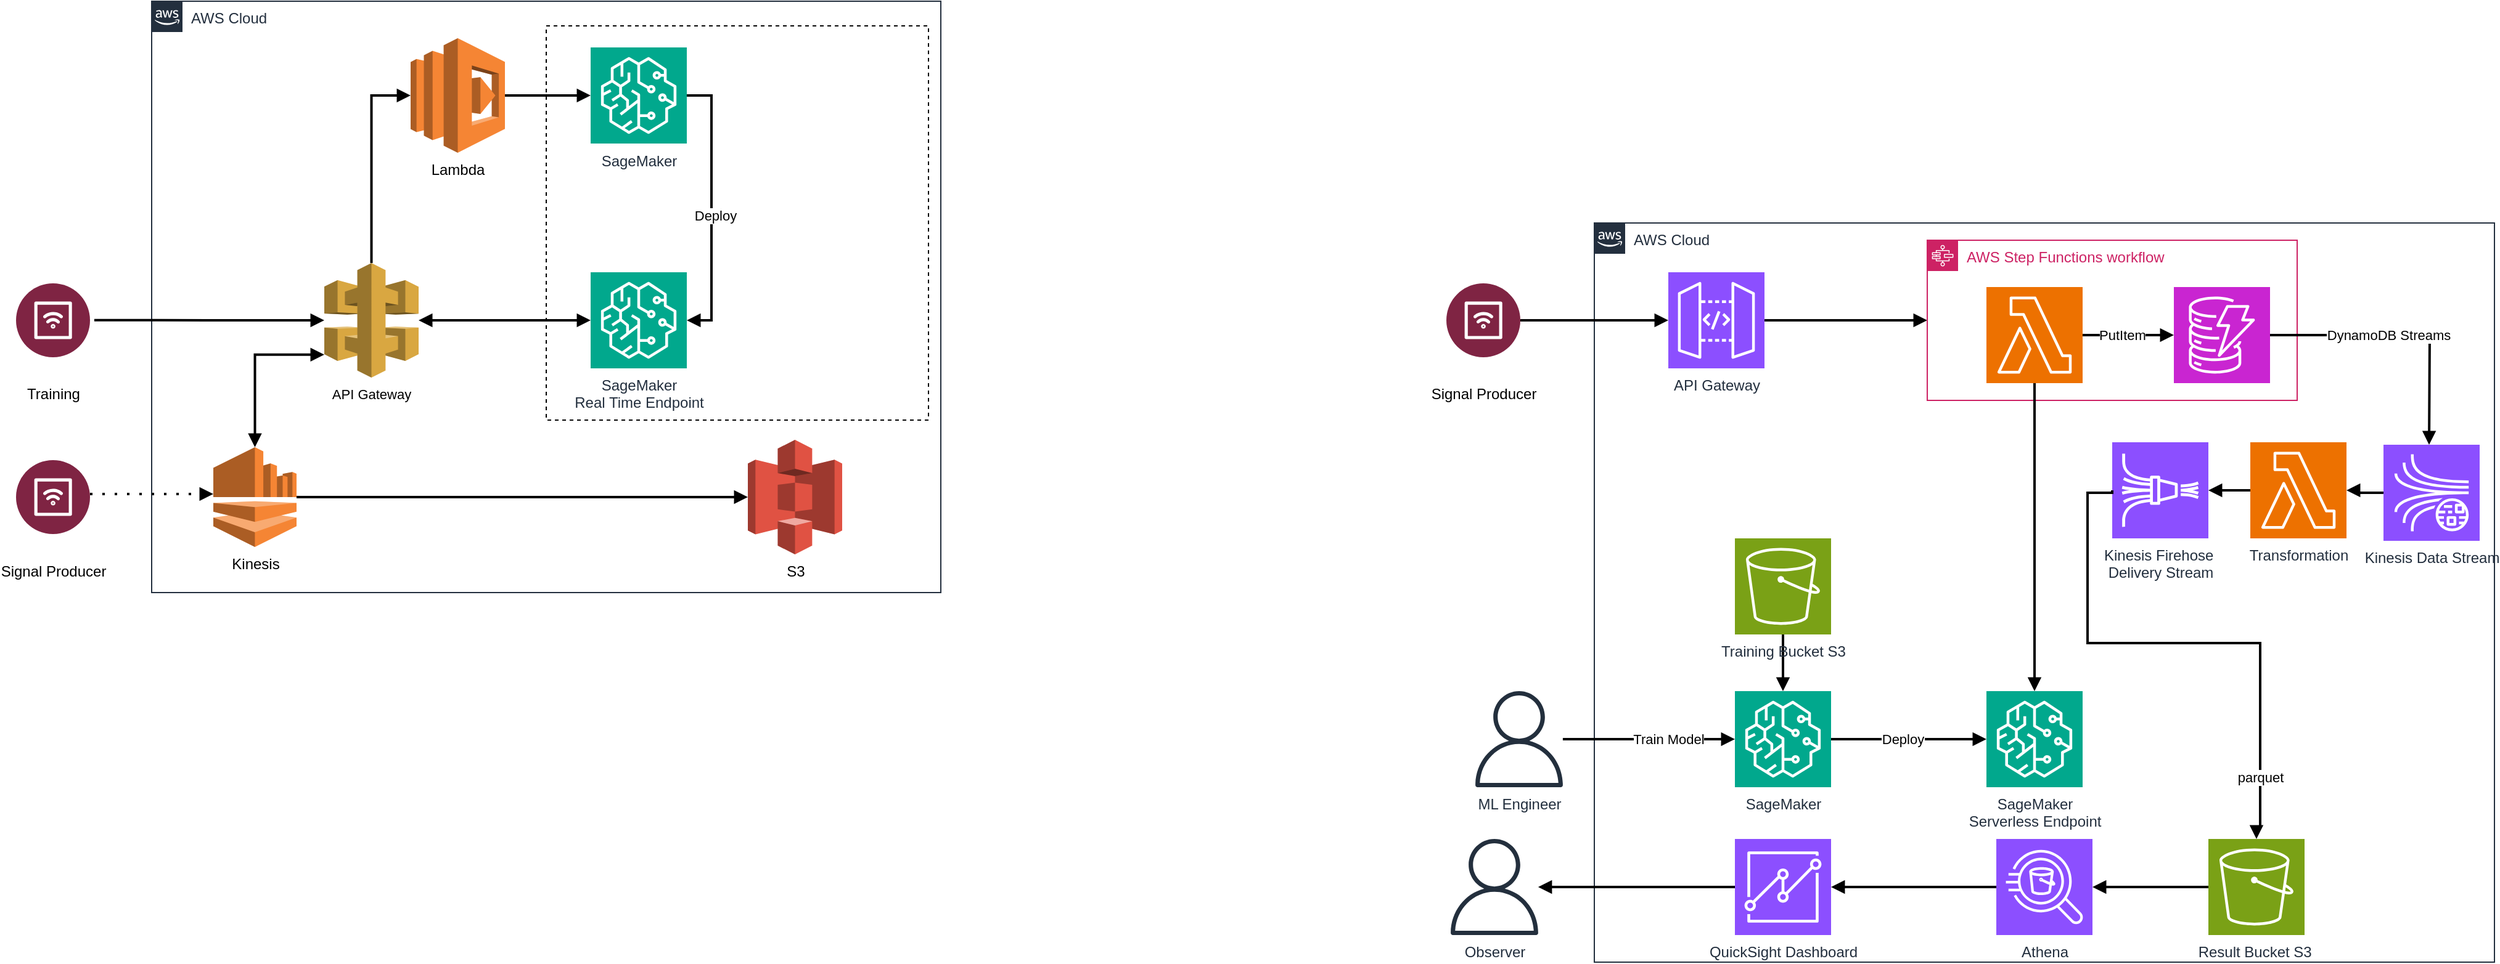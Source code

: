 <mxfile version="22.0.3" type="device">
  <diagram id="Ht1M8jgEwFfnCIfOTk4-" name="Page-1">
    <mxGraphModel dx="1013" dy="695" grid="1" gridSize="10" guides="1" tooltips="1" connect="1" arrows="1" fold="1" page="1" pageScale="1" pageWidth="1169" pageHeight="827" math="0" shadow="0">
      <root>
        <mxCell id="0" />
        <mxCell id="1" parent="0" />
        <mxCell id="UEzPUAAOIrF-is8g5C7q-74" value="AWS Cloud" style="points=[[0,0],[0.25,0],[0.5,0],[0.75,0],[1,0],[1,0.25],[1,0.5],[1,0.75],[1,1],[0.75,1],[0.5,1],[0.25,1],[0,1],[0,0.75],[0,0.5],[0,0.25]];outlineConnect=0;gradientColor=none;html=1;whiteSpace=wrap;fontSize=12;fontStyle=0;shape=mxgraph.aws4.group;grIcon=mxgraph.aws4.group_aws_cloud_alt;strokeColor=#232F3E;fillColor=none;verticalAlign=top;align=left;spacingLeft=30;fontColor=#232F3E;dashed=0;labelBackgroundColor=#ffffff;container=1;pointerEvents=0;collapsible=0;recursiveResize=0;" parent="1" vertex="1">
          <mxGeometry x="190" y="90" width="640" height="480" as="geometry" />
        </mxCell>
        <mxCell id="sdVpKTbnhcrPjPtbxwVv-2" value="S3" style="outlineConnect=0;dashed=0;verticalLabelPosition=bottom;verticalAlign=top;align=center;html=1;shape=mxgraph.aws3.s3;fillColor=#E05243;gradientColor=none;" parent="UEzPUAAOIrF-is8g5C7q-74" vertex="1">
          <mxGeometry x="483.5" y="356" width="76.5" height="93" as="geometry" />
        </mxCell>
        <mxCell id="sdVpKTbnhcrPjPtbxwVv-25" style="edgeStyle=orthogonalEdgeStyle;shape=connector;rounded=0;orthogonalLoop=1;jettySize=auto;html=1;labelBackgroundColor=default;strokeColor=default;strokeWidth=2;align=center;verticalAlign=middle;fontFamily=Helvetica;fontSize=11;fontColor=default;endArrow=block;endFill=1;" parent="UEzPUAAOIrF-is8g5C7q-74" source="sdVpKTbnhcrPjPtbxwVv-3" target="sdVpKTbnhcrPjPtbxwVv-20" edge="1">
          <mxGeometry relative="1" as="geometry" />
        </mxCell>
        <mxCell id="sdVpKTbnhcrPjPtbxwVv-3" value="Lambda" style="outlineConnect=0;dashed=0;verticalLabelPosition=bottom;verticalAlign=top;align=center;html=1;shape=mxgraph.aws3.lambda;fillColor=#F58534;gradientColor=none;" parent="UEzPUAAOIrF-is8g5C7q-74" vertex="1">
          <mxGeometry x="210" y="30" width="76.5" height="93" as="geometry" />
        </mxCell>
        <mxCell id="sdVpKTbnhcrPjPtbxwVv-4" value="Kinesis" style="outlineConnect=0;dashed=0;verticalLabelPosition=bottom;verticalAlign=top;align=center;html=1;shape=mxgraph.aws3.kinesis;fillColor=#F58534;gradientColor=none;" parent="UEzPUAAOIrF-is8g5C7q-74" vertex="1">
          <mxGeometry x="50" y="362" width="67.5" height="81" as="geometry" />
        </mxCell>
        <mxCell id="sdVpKTbnhcrPjPtbxwVv-14" value="SageMaker &lt;br&gt;Real Time Endpoint" style="sketch=0;points=[[0,0,0],[0.25,0,0],[0.5,0,0],[0.75,0,0],[1,0,0],[0,1,0],[0.25,1,0],[0.5,1,0],[0.75,1,0],[1,1,0],[0,0.25,0],[0,0.5,0],[0,0.75,0],[1,0.25,0],[1,0.5,0],[1,0.75,0]];outlineConnect=0;fontColor=#232F3E;fillColor=#01A88D;strokeColor=#ffffff;dashed=0;verticalLabelPosition=bottom;verticalAlign=top;align=center;html=1;fontSize=12;fontStyle=0;aspect=fixed;shape=mxgraph.aws4.resourceIcon;resIcon=mxgraph.aws4.sagemaker;fontFamily=Helvetica;" parent="UEzPUAAOIrF-is8g5C7q-74" vertex="1">
          <mxGeometry x="356" y="220" width="78" height="78" as="geometry" />
        </mxCell>
        <mxCell id="sdVpKTbnhcrPjPtbxwVv-16" style="edgeStyle=orthogonalEdgeStyle;shape=connector;rounded=0;orthogonalLoop=1;jettySize=auto;html=1;labelBackgroundColor=default;strokeColor=default;strokeWidth=2;align=center;verticalAlign=middle;fontFamily=Helvetica;fontSize=11;fontColor=default;endArrow=block;endFill=1;startArrow=block;startFill=1;" parent="UEzPUAAOIrF-is8g5C7q-74" source="sdVpKTbnhcrPjPtbxwVv-15" target="sdVpKTbnhcrPjPtbxwVv-14" edge="1">
          <mxGeometry relative="1" as="geometry" />
        </mxCell>
        <mxCell id="sdVpKTbnhcrPjPtbxwVv-19" style="edgeStyle=orthogonalEdgeStyle;shape=connector;rounded=0;orthogonalLoop=1;jettySize=auto;html=1;labelBackgroundColor=default;strokeColor=default;strokeWidth=2;align=center;verticalAlign=middle;fontFamily=Helvetica;fontSize=11;fontColor=default;endArrow=block;endFill=1;exitX=0;exitY=0.8;exitDx=0;exitDy=0;exitPerimeter=0;startArrow=block;startFill=1;" parent="UEzPUAAOIrF-is8g5C7q-74" source="sdVpKTbnhcrPjPtbxwVv-15" target="sdVpKTbnhcrPjPtbxwVv-4" edge="1">
          <mxGeometry relative="1" as="geometry" />
        </mxCell>
        <mxCell id="sdVpKTbnhcrPjPtbxwVv-24" style="edgeStyle=orthogonalEdgeStyle;shape=connector;rounded=0;orthogonalLoop=1;jettySize=auto;html=1;labelBackgroundColor=default;strokeColor=default;strokeWidth=2;align=center;verticalAlign=middle;fontFamily=Helvetica;fontSize=11;fontColor=default;endArrow=block;endFill=1;entryX=0;entryY=0.5;entryDx=0;entryDy=0;entryPerimeter=0;" parent="UEzPUAAOIrF-is8g5C7q-74" source="sdVpKTbnhcrPjPtbxwVv-15" target="sdVpKTbnhcrPjPtbxwVv-3" edge="1">
          <mxGeometry relative="1" as="geometry" />
        </mxCell>
        <mxCell id="sdVpKTbnhcrPjPtbxwVv-15" value="API Gateway" style="outlineConnect=0;dashed=0;verticalLabelPosition=bottom;verticalAlign=top;align=center;html=1;shape=mxgraph.aws3.api_gateway;fillColor=#D9A741;gradientColor=none;fontFamily=Helvetica;fontSize=11;fontColor=default;" parent="UEzPUAAOIrF-is8g5C7q-74" vertex="1">
          <mxGeometry x="140" y="212.5" width="76.5" height="93" as="geometry" />
        </mxCell>
        <mxCell id="sdVpKTbnhcrPjPtbxwVv-18" style="edgeStyle=orthogonalEdgeStyle;shape=connector;rounded=0;orthogonalLoop=1;jettySize=auto;html=1;entryX=0;entryY=0.5;entryDx=0;entryDy=0;entryPerimeter=0;labelBackgroundColor=default;strokeColor=default;strokeWidth=2;align=center;verticalAlign=middle;fontFamily=Helvetica;fontSize=11;fontColor=default;endArrow=block;endFill=1;" parent="UEzPUAAOIrF-is8g5C7q-74" source="sdVpKTbnhcrPjPtbxwVv-4" target="sdVpKTbnhcrPjPtbxwVv-2" edge="1">
          <mxGeometry relative="1" as="geometry" />
        </mxCell>
        <mxCell id="sdVpKTbnhcrPjPtbxwVv-20" value="SageMaker" style="sketch=0;points=[[0,0,0],[0.25,0,0],[0.5,0,0],[0.75,0,0],[1,0,0],[0,1,0],[0.25,1,0],[0.5,1,0],[0.75,1,0],[1,1,0],[0,0.25,0],[0,0.5,0],[0,0.75,0],[1,0.25,0],[1,0.5,0],[1,0.75,0]];outlineConnect=0;fontColor=#232F3E;fillColor=#01A88D;strokeColor=#ffffff;dashed=0;verticalLabelPosition=bottom;verticalAlign=top;align=center;html=1;fontSize=12;fontStyle=0;aspect=fixed;shape=mxgraph.aws4.resourceIcon;resIcon=mxgraph.aws4.sagemaker;fontFamily=Helvetica;" parent="UEzPUAAOIrF-is8g5C7q-74" vertex="1">
          <mxGeometry x="356" y="37.5" width="78" height="78" as="geometry" />
        </mxCell>
        <mxCell id="sdVpKTbnhcrPjPtbxwVv-27" style="edgeStyle=orthogonalEdgeStyle;shape=connector;rounded=0;orthogonalLoop=1;jettySize=auto;html=1;entryX=1;entryY=0.5;entryDx=0;entryDy=0;entryPerimeter=0;labelBackgroundColor=default;strokeColor=default;strokeWidth=2;align=center;verticalAlign=middle;fontFamily=Helvetica;fontSize=11;fontColor=default;endArrow=block;endFill=1;exitX=1;exitY=0.5;exitDx=0;exitDy=0;exitPerimeter=0;" parent="UEzPUAAOIrF-is8g5C7q-74" source="sdVpKTbnhcrPjPtbxwVv-20" target="sdVpKTbnhcrPjPtbxwVv-14" edge="1">
          <mxGeometry relative="1" as="geometry" />
        </mxCell>
        <mxCell id="sdVpKTbnhcrPjPtbxwVv-28" value="Deploy" style="edgeLabel;html=1;align=center;verticalAlign=middle;resizable=0;points=[];fontSize=11;fontFamily=Helvetica;fontColor=default;" parent="sdVpKTbnhcrPjPtbxwVv-27" vertex="1" connectable="0">
          <mxGeometry x="0.053" y="3" relative="1" as="geometry">
            <mxPoint as="offset" />
          </mxGeometry>
        </mxCell>
        <mxCell id="sdVpKTbnhcrPjPtbxwVv-30" value="" style="rounded=0;whiteSpace=wrap;html=1;fontFamily=Helvetica;fontSize=11;fontColor=default;fillColor=none;dashed=1;" parent="UEzPUAAOIrF-is8g5C7q-74" vertex="1">
          <mxGeometry x="320" y="20" width="310" height="320" as="geometry" />
        </mxCell>
        <mxCell id="sdVpKTbnhcrPjPtbxwVv-9" style="edgeStyle=orthogonalEdgeStyle;rounded=0;orthogonalLoop=1;jettySize=auto;html=1;strokeWidth=2;dashed=1;dashPattern=1 4;endArrow=block;endFill=1;" parent="1" source="sdVpKTbnhcrPjPtbxwVv-7" target="sdVpKTbnhcrPjPtbxwVv-4" edge="1">
          <mxGeometry relative="1" as="geometry">
            <Array as="points">
              <mxPoint x="190" y="490" />
              <mxPoint x="190" y="490" />
            </Array>
          </mxGeometry>
        </mxCell>
        <mxCell id="sdVpKTbnhcrPjPtbxwVv-7" value="Signal Producer" style="verticalLabelPosition=bottom;aspect=fixed;html=1;shape=mxgraph.salesforce.iot2;" parent="1" vertex="1">
          <mxGeometry x="80" y="462.5" width="60" height="60" as="geometry" />
        </mxCell>
        <mxCell id="sdVpKTbnhcrPjPtbxwVv-21" value="Training" style="verticalLabelPosition=bottom;aspect=fixed;html=1;shape=mxgraph.salesforce.iot2;" parent="1" vertex="1">
          <mxGeometry x="80" y="319" width="60" height="60" as="geometry" />
        </mxCell>
        <mxCell id="sdVpKTbnhcrPjPtbxwVv-26" style="edgeStyle=orthogonalEdgeStyle;shape=connector;rounded=0;orthogonalLoop=1;jettySize=auto;html=1;entryX=1.058;entryY=0.497;entryDx=0;entryDy=0;entryPerimeter=0;labelBackgroundColor=default;strokeColor=default;strokeWidth=2;align=center;verticalAlign=middle;fontFamily=Helvetica;fontSize=11;fontColor=default;endArrow=none;endFill=0;startArrow=block;startFill=1;" parent="1" source="sdVpKTbnhcrPjPtbxwVv-15" target="sdVpKTbnhcrPjPtbxwVv-21" edge="1">
          <mxGeometry relative="1" as="geometry" />
        </mxCell>
        <mxCell id="sdVpKTbnhcrPjPtbxwVv-81" value="AWS Cloud" style="points=[[0,0],[0.25,0],[0.5,0],[0.75,0],[1,0],[1,0.25],[1,0.5],[1,0.75],[1,1],[0.75,1],[0.5,1],[0.25,1],[0,1],[0,0.75],[0,0.5],[0,0.25]];outlineConnect=0;gradientColor=none;html=1;whiteSpace=wrap;fontSize=12;fontStyle=0;shape=mxgraph.aws4.group;grIcon=mxgraph.aws4.group_aws_cloud_alt;strokeColor=#232F3E;fillColor=none;verticalAlign=top;align=left;spacingLeft=30;fontColor=#232F3E;dashed=0;labelBackgroundColor=#ffffff;container=1;pointerEvents=0;collapsible=0;recursiveResize=0;" parent="1" vertex="1">
          <mxGeometry x="1360" y="270" width="730" height="600" as="geometry" />
        </mxCell>
        <mxCell id="sdVpKTbnhcrPjPtbxwVv-83" value="SageMaker &lt;br&gt;Serverless Endpoint" style="sketch=0;points=[[0,0,0],[0.25,0,0],[0.5,0,0],[0.75,0,0],[1,0,0],[0,1,0],[0.25,1,0],[0.5,1,0],[0.75,1,0],[1,1,0],[0,0.25,0],[0,0.5,0],[0,0.75,0],[1,0.25,0],[1,0.5,0],[1,0.75,0]];outlineConnect=0;fontColor=#232F3E;fillColor=#01A88D;strokeColor=#ffffff;dashed=0;verticalLabelPosition=bottom;verticalAlign=top;align=center;html=1;fontSize=12;fontStyle=0;aspect=fixed;shape=mxgraph.aws4.resourceIcon;resIcon=mxgraph.aws4.sagemaker;fontFamily=Helvetica;" parent="sdVpKTbnhcrPjPtbxwVv-81" vertex="1">
          <mxGeometry x="318" y="380" width="78" height="78" as="geometry" />
        </mxCell>
        <mxCell id="sdVpKTbnhcrPjPtbxwVv-130" style="edgeStyle=orthogonalEdgeStyle;shape=connector;rounded=0;orthogonalLoop=1;jettySize=auto;html=1;labelBackgroundColor=default;strokeColor=default;strokeWidth=2;align=center;verticalAlign=middle;fontFamily=Helvetica;fontSize=11;fontColor=default;endArrow=block;endFill=1;" parent="sdVpKTbnhcrPjPtbxwVv-81" source="sdVpKTbnhcrPjPtbxwVv-84" target="sdVpKTbnhcrPjPtbxwVv-83" edge="1">
          <mxGeometry relative="1" as="geometry" />
        </mxCell>
        <mxCell id="sdVpKTbnhcrPjPtbxwVv-134" value="Deploy" style="edgeLabel;html=1;align=center;verticalAlign=middle;resizable=0;points=[];fontSize=11;fontFamily=Helvetica;fontColor=default;" parent="sdVpKTbnhcrPjPtbxwVv-130" vertex="1" connectable="0">
          <mxGeometry x="-0.221" y="-2" relative="1" as="geometry">
            <mxPoint x="9" y="-2" as="offset" />
          </mxGeometry>
        </mxCell>
        <mxCell id="sdVpKTbnhcrPjPtbxwVv-84" value="SageMaker" style="sketch=0;points=[[0,0,0],[0.25,0,0],[0.5,0,0],[0.75,0,0],[1,0,0],[0,1,0],[0.25,1,0],[0.5,1,0],[0.75,1,0],[1,1,0],[0,0.25,0],[0,0.5,0],[0,0.75,0],[1,0.25,0],[1,0.5,0],[1,0.75,0]];outlineConnect=0;fontColor=#232F3E;fillColor=#01A88D;strokeColor=#ffffff;dashed=0;verticalLabelPosition=bottom;verticalAlign=top;align=center;html=1;fontSize=12;fontStyle=0;aspect=fixed;shape=mxgraph.aws4.resourceIcon;resIcon=mxgraph.aws4.sagemaker;fontFamily=Helvetica;" parent="sdVpKTbnhcrPjPtbxwVv-81" vertex="1">
          <mxGeometry x="114" y="380" width="78" height="78" as="geometry" />
        </mxCell>
        <mxCell id="sdVpKTbnhcrPjPtbxwVv-87" value="API Gateway" style="sketch=0;points=[[0,0,0],[0.25,0,0],[0.5,0,0],[0.75,0,0],[1,0,0],[0,1,0],[0.25,1,0],[0.5,1,0],[0.75,1,0],[1,1,0],[0,0.25,0],[0,0.5,0],[0,0.75,0],[1,0.25,0],[1,0.5,0],[1,0.75,0]];outlineConnect=0;fontColor=#232F3E;fillColor=#8C4FFF;strokeColor=#ffffff;dashed=0;verticalLabelPosition=bottom;verticalAlign=top;align=center;html=1;fontSize=12;fontStyle=0;aspect=fixed;shape=mxgraph.aws4.resourceIcon;resIcon=mxgraph.aws4.api_gateway;fontFamily=Helvetica;" parent="sdVpKTbnhcrPjPtbxwVv-81" vertex="1">
          <mxGeometry x="60" y="40" width="78" height="78" as="geometry" />
        </mxCell>
        <mxCell id="sdVpKTbnhcrPjPtbxwVv-90" style="edgeStyle=orthogonalEdgeStyle;shape=connector;rounded=0;orthogonalLoop=1;jettySize=auto;html=1;labelBackgroundColor=default;strokeColor=default;strokeWidth=2;align=center;verticalAlign=middle;fontFamily=Helvetica;fontSize=11;fontColor=default;endArrow=block;endFill=1;startArrow=none;startFill=0;entryX=0;entryY=0.5;entryDx=0;entryDy=0;" parent="sdVpKTbnhcrPjPtbxwVv-81" source="sdVpKTbnhcrPjPtbxwVv-87" target="sdVpKTbnhcrPjPtbxwVv-115" edge="1">
          <mxGeometry relative="1" as="geometry">
            <mxPoint x="180" y="259" as="targetPoint" />
          </mxGeometry>
        </mxCell>
        <mxCell id="sdVpKTbnhcrPjPtbxwVv-111" style="edgeStyle=orthogonalEdgeStyle;shape=connector;rounded=0;orthogonalLoop=1;jettySize=auto;html=1;labelBackgroundColor=default;strokeColor=default;strokeWidth=2;align=center;verticalAlign=middle;fontFamily=Helvetica;fontSize=11;fontColor=default;endArrow=block;endFill=1;entryX=0.5;entryY=0;entryDx=0;entryDy=0;entryPerimeter=0;" parent="sdVpKTbnhcrPjPtbxwVv-81" source="sdVpKTbnhcrPjPtbxwVv-110" target="sdVpKTbnhcrPjPtbxwVv-84" edge="1">
          <mxGeometry relative="1" as="geometry" />
        </mxCell>
        <mxCell id="sdVpKTbnhcrPjPtbxwVv-110" value="Training Bucket S3" style="sketch=0;points=[[0,0,0],[0.25,0,0],[0.5,0,0],[0.75,0,0],[1,0,0],[0,1,0],[0.25,1,0],[0.5,1,0],[0.75,1,0],[1,1,0],[0,0.25,0],[0,0.5,0],[0,0.75,0],[1,0.25,0],[1,0.5,0],[1,0.75,0]];outlineConnect=0;fontColor=#232F3E;fillColor=#7AA116;strokeColor=#ffffff;dashed=0;verticalLabelPosition=bottom;verticalAlign=top;align=center;html=1;fontSize=12;fontStyle=0;aspect=fixed;shape=mxgraph.aws4.resourceIcon;resIcon=mxgraph.aws4.s3;fontFamily=Helvetica;" parent="sdVpKTbnhcrPjPtbxwVv-81" vertex="1">
          <mxGeometry x="114" y="256" width="78" height="78" as="geometry" />
        </mxCell>
        <mxCell id="sdVpKTbnhcrPjPtbxwVv-115" value="AWS Step Functions workflow" style="points=[[0,0],[0.25,0],[0.5,0],[0.75,0],[1,0],[1,0.25],[1,0.5],[1,0.75],[1,1],[0.75,1],[0.5,1],[0.25,1],[0,1],[0,0.75],[0,0.5],[0,0.25]];outlineConnect=0;gradientColor=none;html=1;whiteSpace=wrap;fontSize=12;fontStyle=0;container=1;pointerEvents=0;collapsible=0;recursiveResize=0;shape=mxgraph.aws4.group;grIcon=mxgraph.aws4.group_aws_step_functions_workflow;strokeColor=#CD2264;fillColor=none;verticalAlign=top;align=left;spacingLeft=30;fontColor=#CD2264;dashed=0;fontFamily=Helvetica;" parent="sdVpKTbnhcrPjPtbxwVv-81" vertex="1">
          <mxGeometry x="270" y="14" width="300" height="130" as="geometry" />
        </mxCell>
        <mxCell id="sdVpKTbnhcrPjPtbxwVv-113" value="" style="sketch=0;points=[[0,0,0],[0.25,0,0],[0.5,0,0],[0.75,0,0],[1,0,0],[0,1,0],[0.25,1,0],[0.5,1,0],[0.75,1,0],[1,1,0],[0,0.25,0],[0,0.5,0],[0,0.75,0],[1,0.25,0],[1,0.5,0],[1,0.75,0]];outlineConnect=0;fontColor=#232F3E;fillColor=#ED7100;strokeColor=#ffffff;dashed=0;verticalLabelPosition=bottom;verticalAlign=top;align=center;html=1;fontSize=12;fontStyle=0;aspect=fixed;shape=mxgraph.aws4.resourceIcon;resIcon=mxgraph.aws4.lambda;fontFamily=Helvetica;" parent="sdVpKTbnhcrPjPtbxwVv-115" vertex="1">
          <mxGeometry x="48" y="38" width="78" height="78" as="geometry" />
        </mxCell>
        <mxCell id="sdVpKTbnhcrPjPtbxwVv-119" value="" style="sketch=0;points=[[0,0,0],[0.25,0,0],[0.5,0,0],[0.75,0,0],[1,0,0],[0,1,0],[0.25,1,0],[0.5,1,0],[0.75,1,0],[1,1,0],[0,0.25,0],[0,0.5,0],[0,0.75,0],[1,0.25,0],[1,0.5,0],[1,0.75,0]];outlineConnect=0;fontColor=#232F3E;fillColor=#C925D1;strokeColor=#ffffff;dashed=0;verticalLabelPosition=bottom;verticalAlign=top;align=center;html=1;fontSize=12;fontStyle=0;aspect=fixed;shape=mxgraph.aws4.resourceIcon;resIcon=mxgraph.aws4.dynamodb;fontFamily=Helvetica;" parent="sdVpKTbnhcrPjPtbxwVv-115" vertex="1">
          <mxGeometry x="200" y="38" width="78" height="78" as="geometry" />
        </mxCell>
        <mxCell id="sdVpKTbnhcrPjPtbxwVv-118" value="" style="edgeStyle=orthogonalEdgeStyle;shape=connector;rounded=0;orthogonalLoop=1;jettySize=auto;html=1;labelBackgroundColor=default;strokeColor=default;strokeWidth=2;align=center;verticalAlign=middle;fontFamily=Helvetica;fontSize=11;fontColor=default;endArrow=block;endFill=1;" parent="sdVpKTbnhcrPjPtbxwVv-115" source="sdVpKTbnhcrPjPtbxwVv-113" target="sdVpKTbnhcrPjPtbxwVv-119" edge="1">
          <mxGeometry relative="1" as="geometry">
            <mxPoint x="190" y="77" as="targetPoint" />
          </mxGeometry>
        </mxCell>
        <mxCell id="e1v9G55AGvKmpEsWsLJI-1" value="PutItem" style="edgeLabel;html=1;align=center;verticalAlign=middle;resizable=0;points=[];" vertex="1" connectable="0" parent="sdVpKTbnhcrPjPtbxwVv-118">
          <mxGeometry x="-0.138" relative="1" as="geometry">
            <mxPoint as="offset" />
          </mxGeometry>
        </mxCell>
        <mxCell id="sdVpKTbnhcrPjPtbxwVv-116" style="edgeStyle=orthogonalEdgeStyle;shape=connector;rounded=0;orthogonalLoop=1;jettySize=auto;html=1;labelBackgroundColor=default;strokeColor=default;strokeWidth=2;align=center;verticalAlign=middle;fontFamily=Helvetica;fontSize=11;fontColor=default;endArrow=block;endFill=1;entryX=0.5;entryY=0;entryDx=0;entryDy=0;entryPerimeter=0;exitX=0.5;exitY=1;exitDx=0;exitDy=0;exitPerimeter=0;" parent="sdVpKTbnhcrPjPtbxwVv-81" source="sdVpKTbnhcrPjPtbxwVv-113" target="sdVpKTbnhcrPjPtbxwVv-83" edge="1">
          <mxGeometry relative="1" as="geometry" />
        </mxCell>
        <mxCell id="sdVpKTbnhcrPjPtbxwVv-122" style="edgeStyle=orthogonalEdgeStyle;shape=connector;rounded=0;orthogonalLoop=1;jettySize=auto;html=1;labelBackgroundColor=default;strokeColor=default;strokeWidth=2;align=center;verticalAlign=middle;fontFamily=Helvetica;fontSize=11;fontColor=default;endArrow=block;endFill=1;" parent="sdVpKTbnhcrPjPtbxwVv-81" source="sdVpKTbnhcrPjPtbxwVv-119" edge="1">
          <mxGeometry relative="1" as="geometry">
            <mxPoint x="677.0" y="180" as="targetPoint" />
          </mxGeometry>
        </mxCell>
        <mxCell id="sdVpKTbnhcrPjPtbxwVv-123" value="DynamoDB Streams" style="edgeLabel;html=1;align=center;verticalAlign=middle;resizable=0;points=[];fontSize=11;fontFamily=Helvetica;fontColor=default;" parent="sdVpKTbnhcrPjPtbxwVv-122" vertex="1" connectable="0">
          <mxGeometry x="-0.128" relative="1" as="geometry">
            <mxPoint as="offset" />
          </mxGeometry>
        </mxCell>
        <mxCell id="sdVpKTbnhcrPjPtbxwVv-124" value="Kinesis Firehose&amp;nbsp;&lt;br&gt;Delivery Stream" style="sketch=0;points=[[0,0,0],[0.25,0,0],[0.5,0,0],[0.75,0,0],[1,0,0],[0,1,0],[0.25,1,0],[0.5,1,0],[0.75,1,0],[1,1,0],[0,0.25,0],[0,0.5,0],[0,0.75,0],[1,0.25,0],[1,0.5,0],[1,0.75,0]];outlineConnect=0;fontColor=#232F3E;fillColor=#8C4FFF;strokeColor=#ffffff;dashed=0;verticalLabelPosition=bottom;verticalAlign=top;align=center;html=1;fontSize=12;fontStyle=0;aspect=fixed;shape=mxgraph.aws4.resourceIcon;resIcon=mxgraph.aws4.kinesis_data_firehose;fontFamily=Helvetica;" parent="sdVpKTbnhcrPjPtbxwVv-81" vertex="1">
          <mxGeometry x="420" y="178" width="78" height="78" as="geometry" />
        </mxCell>
        <mxCell id="sdVpKTbnhcrPjPtbxwVv-125" value="Result Bucket S3&amp;nbsp;" style="sketch=0;points=[[0,0,0],[0.25,0,0],[0.5,0,0],[0.75,0,0],[1,0,0],[0,1,0],[0.25,1,0],[0.5,1,0],[0.75,1,0],[1,1,0],[0,0.25,0],[0,0.5,0],[0,0.75,0],[1,0.25,0],[1,0.5,0],[1,0.75,0]];outlineConnect=0;fontColor=#232F3E;fillColor=#7AA116;strokeColor=#ffffff;dashed=0;verticalLabelPosition=bottom;verticalAlign=top;align=center;html=1;fontSize=12;fontStyle=0;aspect=fixed;shape=mxgraph.aws4.resourceIcon;resIcon=mxgraph.aws4.s3;fontFamily=Helvetica;" parent="sdVpKTbnhcrPjPtbxwVv-81" vertex="1">
          <mxGeometry x="498" y="500" width="78" height="78" as="geometry" />
        </mxCell>
        <mxCell id="sdVpKTbnhcrPjPtbxwVv-127" value="QuickSight Dashboard" style="sketch=0;points=[[0,0,0],[0.25,0,0],[0.5,0,0],[0.75,0,0],[1,0,0],[0,1,0],[0.25,1,0],[0.5,1,0],[0.75,1,0],[1,1,0],[0,0.25,0],[0,0.5,0],[0,0.75,0],[1,0.25,0],[1,0.5,0],[1,0.75,0]];outlineConnect=0;fontColor=#232F3E;fillColor=#8C4FFF;strokeColor=#ffffff;dashed=0;verticalLabelPosition=bottom;verticalAlign=top;align=center;html=1;fontSize=12;fontStyle=0;aspect=fixed;shape=mxgraph.aws4.resourceIcon;resIcon=mxgraph.aws4.quicksight;fontFamily=Helvetica;" parent="sdVpKTbnhcrPjPtbxwVv-81" vertex="1">
          <mxGeometry x="114" y="500" width="78" height="78" as="geometry" />
        </mxCell>
        <mxCell id="sdVpKTbnhcrPjPtbxwVv-131" style="edgeStyle=orthogonalEdgeStyle;shape=connector;rounded=0;orthogonalLoop=1;jettySize=auto;html=1;entryX=0.5;entryY=0;entryDx=0;entryDy=0;entryPerimeter=0;labelBackgroundColor=default;strokeColor=default;strokeWidth=2;align=center;verticalAlign=middle;fontFamily=Helvetica;fontSize=11;fontColor=default;endArrow=block;endFill=1;exitX=0;exitY=0.5;exitDx=0;exitDy=0;exitPerimeter=0;" parent="sdVpKTbnhcrPjPtbxwVv-81" source="sdVpKTbnhcrPjPtbxwVv-124" target="sdVpKTbnhcrPjPtbxwVv-125" edge="1">
          <mxGeometry relative="1" as="geometry">
            <Array as="points">
              <mxPoint x="400" y="219" />
              <mxPoint x="400" y="341" />
              <mxPoint x="540" y="341" />
              <mxPoint x="540" y="490" />
            </Array>
          </mxGeometry>
        </mxCell>
        <mxCell id="sdVpKTbnhcrPjPtbxwVv-145" value="parquet" style="edgeLabel;html=1;align=center;verticalAlign=middle;resizable=0;points=[];fontSize=11;fontFamily=Helvetica;fontColor=default;" parent="sdVpKTbnhcrPjPtbxwVv-131" vertex="1" connectable="0">
          <mxGeometry x="0.763" relative="1" as="geometry">
            <mxPoint as="offset" />
          </mxGeometry>
        </mxCell>
        <mxCell id="sdVpKTbnhcrPjPtbxwVv-135" value="Kinesis Data Stream" style="sketch=0;points=[[0,0,0],[0.25,0,0],[0.5,0,0],[0.75,0,0],[1,0,0],[0,1,0],[0.25,1,0],[0.5,1,0],[0.75,1,0],[1,1,0],[0,0.25,0],[0,0.5,0],[0,0.75,0],[1,0.25,0],[1,0.5,0],[1,0.75,0]];outlineConnect=0;fontColor=#232F3E;fillColor=#8C4FFF;strokeColor=#ffffff;dashed=0;verticalLabelPosition=bottom;verticalAlign=top;align=center;html=1;fontSize=12;fontStyle=0;aspect=fixed;shape=mxgraph.aws4.resourceIcon;resIcon=mxgraph.aws4.kinesis_data_streams;fontFamily=Helvetica;" parent="sdVpKTbnhcrPjPtbxwVv-81" vertex="1">
          <mxGeometry x="640" y="180" width="78" height="78" as="geometry" />
        </mxCell>
        <mxCell id="sdVpKTbnhcrPjPtbxwVv-139" style="edgeStyle=orthogonalEdgeStyle;shape=connector;rounded=0;orthogonalLoop=1;jettySize=auto;html=1;labelBackgroundColor=default;strokeColor=default;strokeWidth=2;align=center;verticalAlign=middle;fontFamily=Helvetica;fontSize=11;fontColor=default;endArrow=block;endFill=1;" parent="sdVpKTbnhcrPjPtbxwVv-81" source="sdVpKTbnhcrPjPtbxwVv-136" target="sdVpKTbnhcrPjPtbxwVv-124" edge="1">
          <mxGeometry relative="1" as="geometry" />
        </mxCell>
        <mxCell id="sdVpKTbnhcrPjPtbxwVv-136" value="Transformation" style="sketch=0;points=[[0,0,0],[0.25,0,0],[0.5,0,0],[0.75,0,0],[1,0,0],[0,1,0],[0.25,1,0],[0.5,1,0],[0.75,1,0],[1,1,0],[0,0.25,0],[0,0.5,0],[0,0.75,0],[1,0.25,0],[1,0.5,0],[1,0.75,0]];outlineConnect=0;fontColor=#232F3E;fillColor=#ED7100;strokeColor=#ffffff;dashed=0;verticalLabelPosition=bottom;verticalAlign=top;align=center;html=1;fontSize=12;fontStyle=0;aspect=fixed;shape=mxgraph.aws4.resourceIcon;resIcon=mxgraph.aws4.lambda;fontFamily=Helvetica;" parent="sdVpKTbnhcrPjPtbxwVv-81" vertex="1">
          <mxGeometry x="532" y="178" width="78" height="78" as="geometry" />
        </mxCell>
        <mxCell id="sdVpKTbnhcrPjPtbxwVv-137" style="edgeStyle=orthogonalEdgeStyle;shape=connector;rounded=0;orthogonalLoop=1;jettySize=auto;html=1;entryX=1;entryY=0.5;entryDx=0;entryDy=0;entryPerimeter=0;labelBackgroundColor=default;strokeColor=default;strokeWidth=2;align=center;verticalAlign=middle;fontFamily=Helvetica;fontSize=11;fontColor=default;endArrow=block;endFill=1;" parent="sdVpKTbnhcrPjPtbxwVv-81" source="sdVpKTbnhcrPjPtbxwVv-135" target="sdVpKTbnhcrPjPtbxwVv-136" edge="1">
          <mxGeometry relative="1" as="geometry" />
        </mxCell>
        <mxCell id="sdVpKTbnhcrPjPtbxwVv-140" value="Athena" style="sketch=0;points=[[0,0,0],[0.25,0,0],[0.5,0,0],[0.75,0,0],[1,0,0],[0,1,0],[0.25,1,0],[0.5,1,0],[0.75,1,0],[1,1,0],[0,0.25,0],[0,0.5,0],[0,0.75,0],[1,0.25,0],[1,0.5,0],[1,0.75,0]];outlineConnect=0;fontColor=#232F3E;fillColor=#8C4FFF;strokeColor=#ffffff;dashed=0;verticalLabelPosition=bottom;verticalAlign=top;align=center;html=1;fontSize=12;fontStyle=0;aspect=fixed;shape=mxgraph.aws4.resourceIcon;resIcon=mxgraph.aws4.athena;fontFamily=Helvetica;" parent="sdVpKTbnhcrPjPtbxwVv-81" vertex="1">
          <mxGeometry x="326" y="500" width="78" height="78" as="geometry" />
        </mxCell>
        <mxCell id="sdVpKTbnhcrPjPtbxwVv-143" style="edgeStyle=orthogonalEdgeStyle;shape=connector;rounded=0;orthogonalLoop=1;jettySize=auto;html=1;entryX=1;entryY=0.5;entryDx=0;entryDy=0;entryPerimeter=0;labelBackgroundColor=default;strokeColor=default;strokeWidth=2;align=center;verticalAlign=middle;fontFamily=Helvetica;fontSize=11;fontColor=default;endArrow=block;endFill=1;" parent="sdVpKTbnhcrPjPtbxwVv-81" source="sdVpKTbnhcrPjPtbxwVv-125" target="sdVpKTbnhcrPjPtbxwVv-140" edge="1">
          <mxGeometry relative="1" as="geometry" />
        </mxCell>
        <mxCell id="sdVpKTbnhcrPjPtbxwVv-144" style="edgeStyle=orthogonalEdgeStyle;shape=connector;rounded=0;orthogonalLoop=1;jettySize=auto;html=1;entryX=1;entryY=0.5;entryDx=0;entryDy=0;entryPerimeter=0;labelBackgroundColor=default;strokeColor=default;strokeWidth=2;align=center;verticalAlign=middle;fontFamily=Helvetica;fontSize=11;fontColor=default;endArrow=block;endFill=1;" parent="sdVpKTbnhcrPjPtbxwVv-81" source="sdVpKTbnhcrPjPtbxwVv-140" target="sdVpKTbnhcrPjPtbxwVv-127" edge="1">
          <mxGeometry relative="1" as="geometry" />
        </mxCell>
        <mxCell id="sdVpKTbnhcrPjPtbxwVv-93" value="Signal Producer" style="verticalLabelPosition=bottom;aspect=fixed;html=1;shape=mxgraph.salesforce.iot2;" parent="1" vertex="1">
          <mxGeometry x="1240" y="319" width="60" height="60" as="geometry" />
        </mxCell>
        <mxCell id="sdVpKTbnhcrPjPtbxwVv-95" style="edgeStyle=orthogonalEdgeStyle;shape=connector;rounded=0;orthogonalLoop=1;jettySize=auto;html=1;labelBackgroundColor=default;strokeColor=default;strokeWidth=2;align=center;verticalAlign=middle;fontFamily=Helvetica;fontSize=11;fontColor=default;endArrow=block;endFill=1;entryX=0;entryY=0.5;entryDx=0;entryDy=0;entryPerimeter=0;" parent="1" source="sdVpKTbnhcrPjPtbxwVv-96" target="sdVpKTbnhcrPjPtbxwVv-84" edge="1">
          <mxGeometry relative="1" as="geometry" />
        </mxCell>
        <mxCell id="sdVpKTbnhcrPjPtbxwVv-109" value="Train Model" style="edgeLabel;html=1;align=center;verticalAlign=middle;resizable=0;points=[];fontSize=11;fontFamily=Helvetica;fontColor=default;" parent="sdVpKTbnhcrPjPtbxwVv-95" vertex="1" connectable="0">
          <mxGeometry x="-0.305" relative="1" as="geometry">
            <mxPoint x="37" as="offset" />
          </mxGeometry>
        </mxCell>
        <mxCell id="sdVpKTbnhcrPjPtbxwVv-96" value="ML Engineer" style="sketch=0;outlineConnect=0;fontColor=#232F3E;gradientColor=none;fillColor=#232F3D;strokeColor=none;dashed=0;verticalLabelPosition=bottom;verticalAlign=top;align=center;html=1;fontSize=12;fontStyle=0;aspect=fixed;pointerEvents=1;shape=mxgraph.aws4.user;fontFamily=Helvetica;" parent="1" vertex="1">
          <mxGeometry x="1260" y="650" width="78" height="78" as="geometry" />
        </mxCell>
        <mxCell id="sdVpKTbnhcrPjPtbxwVv-112" style="edgeStyle=orthogonalEdgeStyle;shape=connector;rounded=0;orthogonalLoop=1;jettySize=auto;html=1;entryX=0;entryY=0.5;entryDx=0;entryDy=0;entryPerimeter=0;labelBackgroundColor=default;strokeColor=default;strokeWidth=2;align=center;verticalAlign=middle;fontFamily=Helvetica;fontSize=11;fontColor=default;endArrow=block;endFill=1;" parent="1" source="sdVpKTbnhcrPjPtbxwVv-93" target="sdVpKTbnhcrPjPtbxwVv-87" edge="1">
          <mxGeometry relative="1" as="geometry" />
        </mxCell>
        <mxCell id="sdVpKTbnhcrPjPtbxwVv-132" value="Observer" style="sketch=0;outlineConnect=0;fontColor=#232F3E;gradientColor=none;fillColor=#232F3D;strokeColor=none;dashed=0;verticalLabelPosition=bottom;verticalAlign=top;align=center;html=1;fontSize=12;fontStyle=0;aspect=fixed;pointerEvents=1;shape=mxgraph.aws4.user;fontFamily=Helvetica;" parent="1" vertex="1">
          <mxGeometry x="1240" y="770" width="78" height="78" as="geometry" />
        </mxCell>
        <mxCell id="sdVpKTbnhcrPjPtbxwVv-133" style="edgeStyle=orthogonalEdgeStyle;shape=connector;rounded=0;orthogonalLoop=1;jettySize=auto;html=1;labelBackgroundColor=default;strokeColor=default;strokeWidth=2;align=center;verticalAlign=middle;fontFamily=Helvetica;fontSize=11;fontColor=default;endArrow=block;endFill=1;" parent="1" source="sdVpKTbnhcrPjPtbxwVv-127" target="sdVpKTbnhcrPjPtbxwVv-132" edge="1">
          <mxGeometry relative="1" as="geometry" />
        </mxCell>
      </root>
    </mxGraphModel>
  </diagram>
</mxfile>
